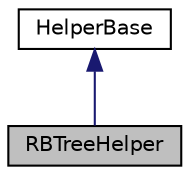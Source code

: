 digraph "RBTreeHelper"
{
 // LATEX_PDF_SIZE
  edge [fontname="Helvetica",fontsize="10",labelfontname="Helvetica",labelfontsize="10"];
  node [fontname="Helvetica",fontsize="10",shape=record];
  Node1 [label="RBTreeHelper",height=0.2,width=0.4,color="black", fillcolor="grey75", style="filled", fontcolor="black",tooltip="Use to work with RBTree."];
  Node2 -> Node1 [dir="back",color="midnightblue",fontsize="10",style="solid",fontname="Helvetica"];
  Node2 [label="HelperBase",height=0.2,width=0.4,color="black", fillcolor="white", style="filled",URL="$class_helper_base.html",tooltip="Use as precompiled header."];
}
